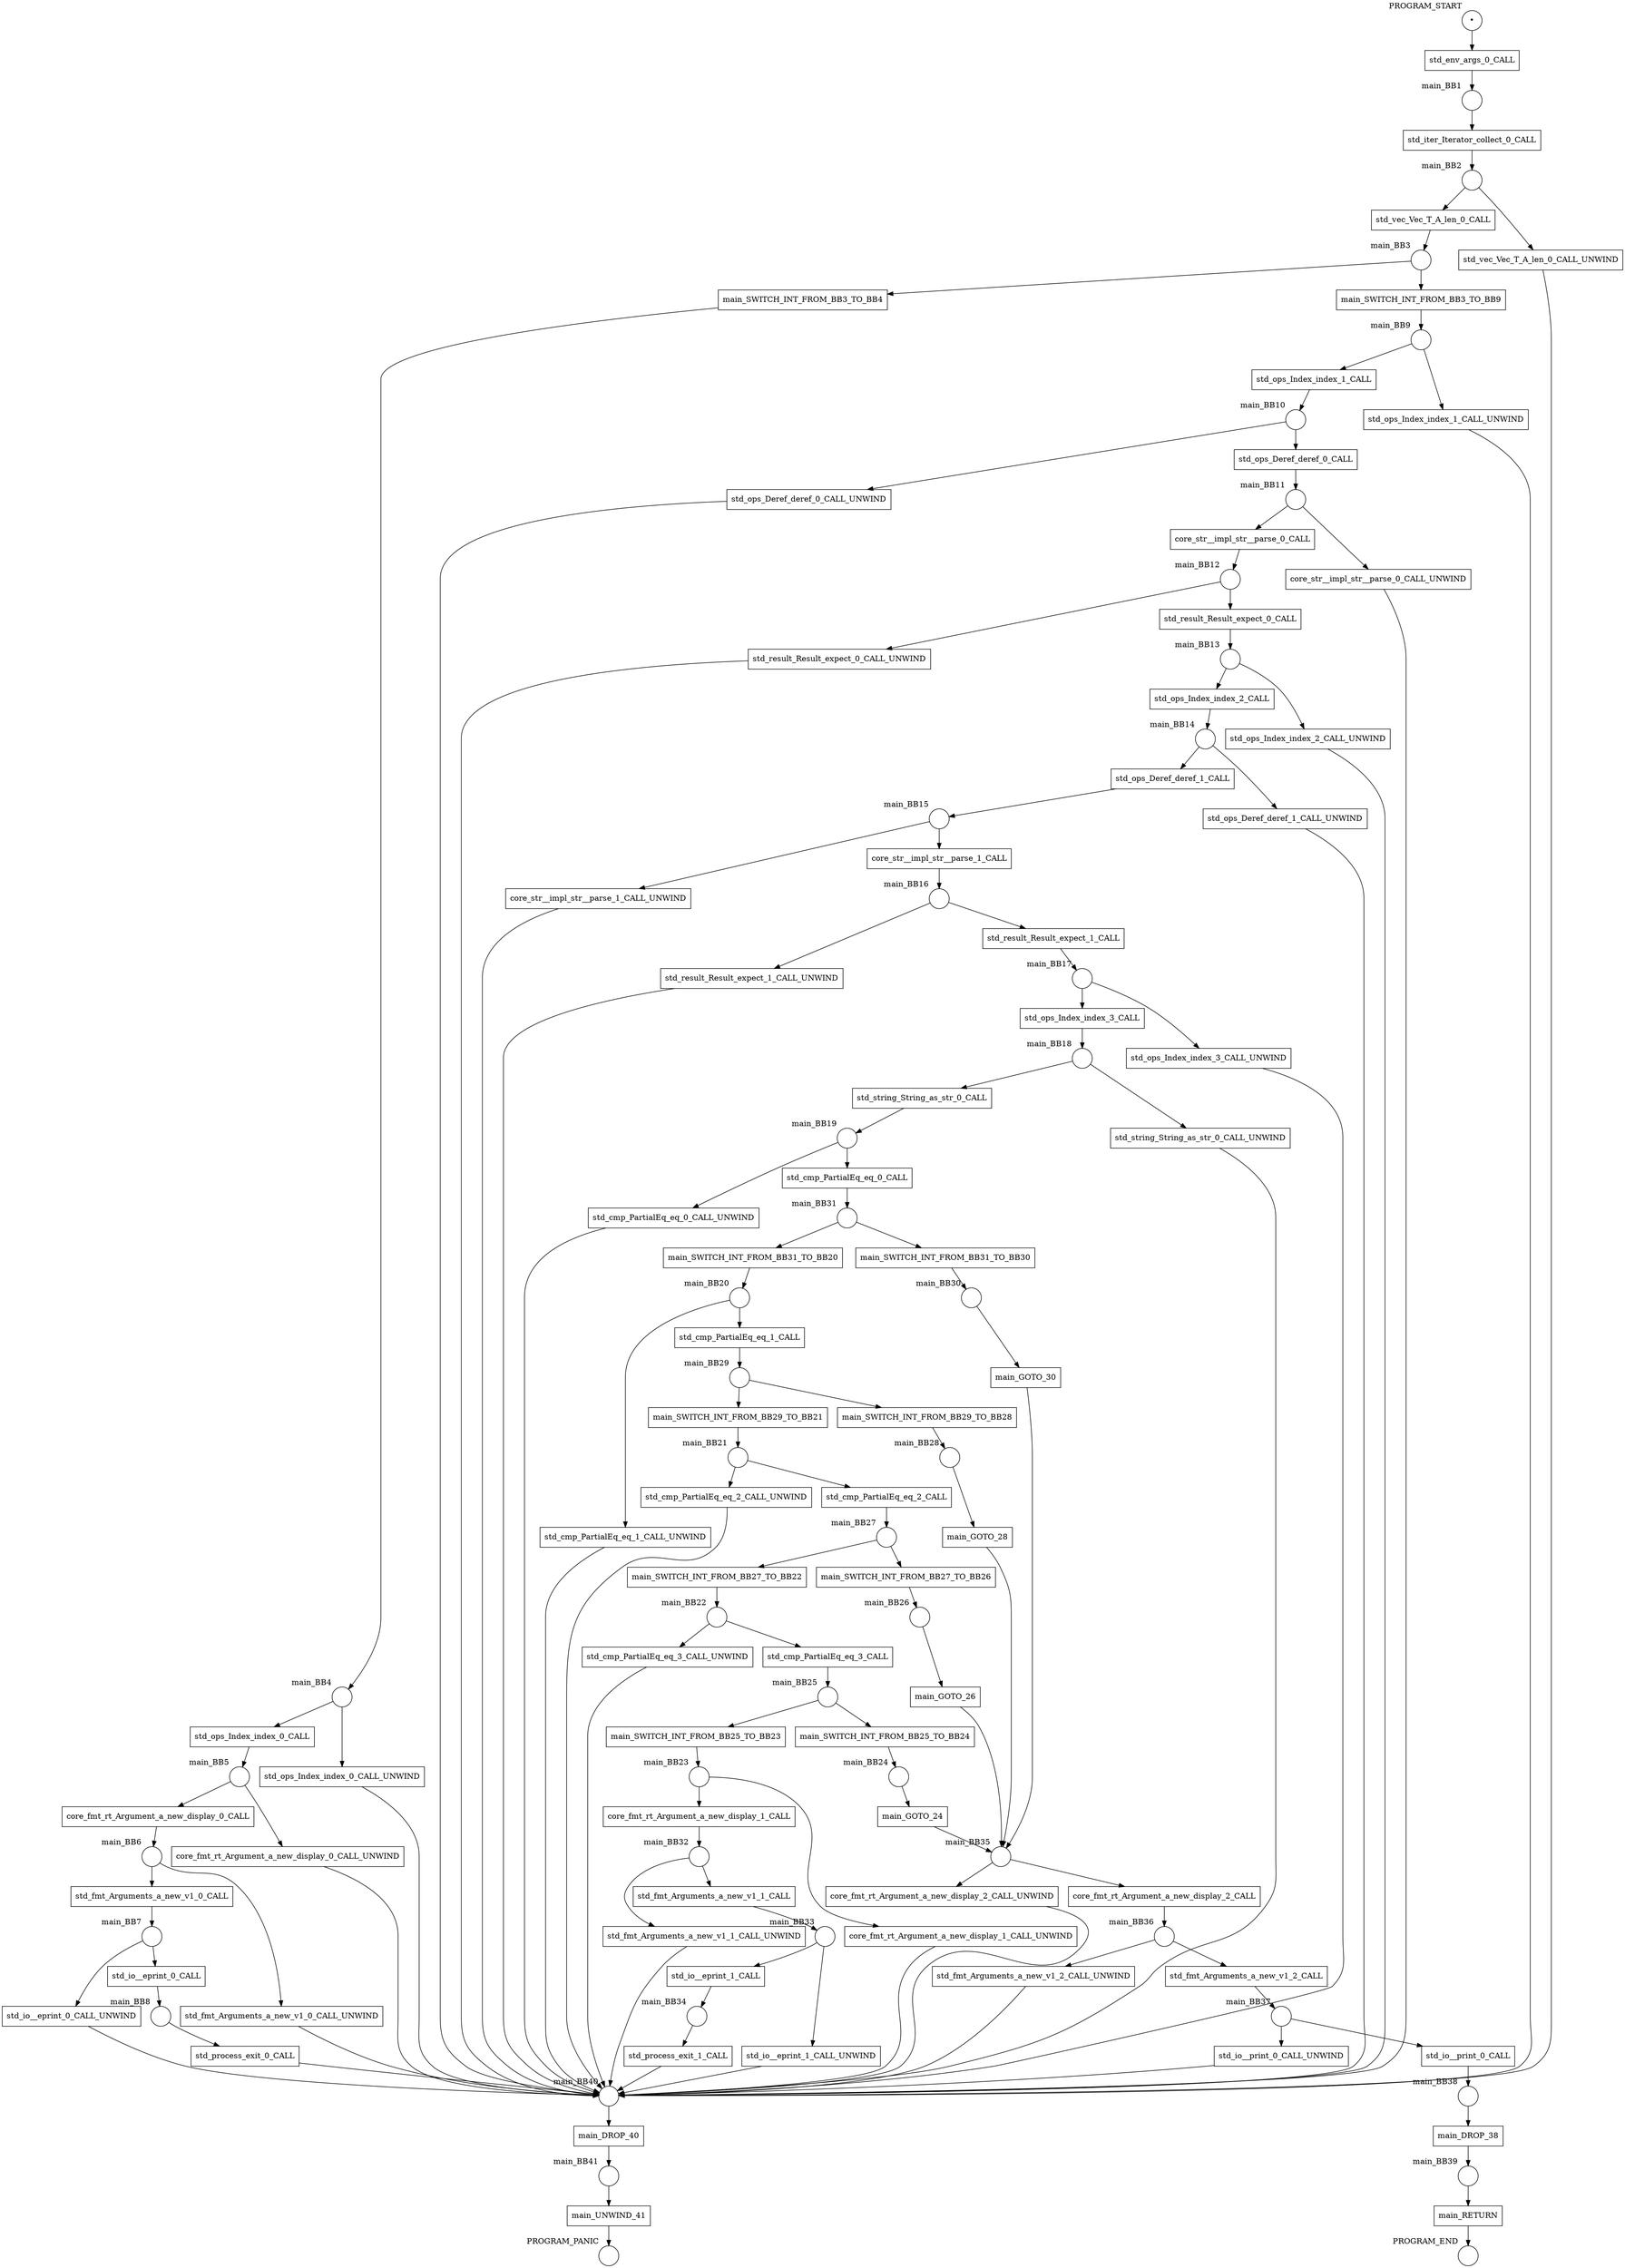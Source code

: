 digraph petrinet {
    PROGRAM_END [shape="circle" xlabel="PROGRAM_END" label=""];
    PROGRAM_PANIC [shape="circle" xlabel="PROGRAM_PANIC" label=""];
    PROGRAM_START [shape="circle" xlabel="PROGRAM_START" label="•"];
    main_BB1 [shape="circle" xlabel="main_BB1" label=""];
    main_BB10 [shape="circle" xlabel="main_BB10" label=""];
    main_BB11 [shape="circle" xlabel="main_BB11" label=""];
    main_BB12 [shape="circle" xlabel="main_BB12" label=""];
    main_BB13 [shape="circle" xlabel="main_BB13" label=""];
    main_BB14 [shape="circle" xlabel="main_BB14" label=""];
    main_BB15 [shape="circle" xlabel="main_BB15" label=""];
    main_BB16 [shape="circle" xlabel="main_BB16" label=""];
    main_BB17 [shape="circle" xlabel="main_BB17" label=""];
    main_BB18 [shape="circle" xlabel="main_BB18" label=""];
    main_BB19 [shape="circle" xlabel="main_BB19" label=""];
    main_BB2 [shape="circle" xlabel="main_BB2" label=""];
    main_BB20 [shape="circle" xlabel="main_BB20" label=""];
    main_BB21 [shape="circle" xlabel="main_BB21" label=""];
    main_BB22 [shape="circle" xlabel="main_BB22" label=""];
    main_BB23 [shape="circle" xlabel="main_BB23" label=""];
    main_BB24 [shape="circle" xlabel="main_BB24" label=""];
    main_BB25 [shape="circle" xlabel="main_BB25" label=""];
    main_BB26 [shape="circle" xlabel="main_BB26" label=""];
    main_BB27 [shape="circle" xlabel="main_BB27" label=""];
    main_BB28 [shape="circle" xlabel="main_BB28" label=""];
    main_BB29 [shape="circle" xlabel="main_BB29" label=""];
    main_BB3 [shape="circle" xlabel="main_BB3" label=""];
    main_BB30 [shape="circle" xlabel="main_BB30" label=""];
    main_BB31 [shape="circle" xlabel="main_BB31" label=""];
    main_BB32 [shape="circle" xlabel="main_BB32" label=""];
    main_BB33 [shape="circle" xlabel="main_BB33" label=""];
    main_BB34 [shape="circle" xlabel="main_BB34" label=""];
    main_BB35 [shape="circle" xlabel="main_BB35" label=""];
    main_BB36 [shape="circle" xlabel="main_BB36" label=""];
    main_BB37 [shape="circle" xlabel="main_BB37" label=""];
    main_BB38 [shape="circle" xlabel="main_BB38" label=""];
    main_BB39 [shape="circle" xlabel="main_BB39" label=""];
    main_BB4 [shape="circle" xlabel="main_BB4" label=""];
    main_BB40 [shape="circle" xlabel="main_BB40" label=""];
    main_BB41 [shape="circle" xlabel="main_BB41" label=""];
    main_BB5 [shape="circle" xlabel="main_BB5" label=""];
    main_BB6 [shape="circle" xlabel="main_BB6" label=""];
    main_BB7 [shape="circle" xlabel="main_BB7" label=""];
    main_BB8 [shape="circle" xlabel="main_BB8" label=""];
    main_BB9 [shape="circle" xlabel="main_BB9" label=""];
    core_fmt_rt_Argument_a_new_display_0_CALL [shape="box" xlabel="" label="core_fmt_rt_Argument_a_new_display_0_CALL"];
    core_fmt_rt_Argument_a_new_display_0_CALL_UNWIND [shape="box" xlabel="" label="core_fmt_rt_Argument_a_new_display_0_CALL_UNWIND"];
    core_fmt_rt_Argument_a_new_display_1_CALL [shape="box" xlabel="" label="core_fmt_rt_Argument_a_new_display_1_CALL"];
    core_fmt_rt_Argument_a_new_display_1_CALL_UNWIND [shape="box" xlabel="" label="core_fmt_rt_Argument_a_new_display_1_CALL_UNWIND"];
    core_fmt_rt_Argument_a_new_display_2_CALL [shape="box" xlabel="" label="core_fmt_rt_Argument_a_new_display_2_CALL"];
    core_fmt_rt_Argument_a_new_display_2_CALL_UNWIND [shape="box" xlabel="" label="core_fmt_rt_Argument_a_new_display_2_CALL_UNWIND"];
    core_str__impl_str__parse_0_CALL [shape="box" xlabel="" label="core_str__impl_str__parse_0_CALL"];
    core_str__impl_str__parse_0_CALL_UNWIND [shape="box" xlabel="" label="core_str__impl_str__parse_0_CALL_UNWIND"];
    core_str__impl_str__parse_1_CALL [shape="box" xlabel="" label="core_str__impl_str__parse_1_CALL"];
    core_str__impl_str__parse_1_CALL_UNWIND [shape="box" xlabel="" label="core_str__impl_str__parse_1_CALL_UNWIND"];
    main_DROP_38 [shape="box" xlabel="" label="main_DROP_38"];
    main_DROP_40 [shape="box" xlabel="" label="main_DROP_40"];
    main_GOTO_24 [shape="box" xlabel="" label="main_GOTO_24"];
    main_GOTO_26 [shape="box" xlabel="" label="main_GOTO_26"];
    main_GOTO_28 [shape="box" xlabel="" label="main_GOTO_28"];
    main_GOTO_30 [shape="box" xlabel="" label="main_GOTO_30"];
    main_RETURN [shape="box" xlabel="" label="main_RETURN"];
    main_SWITCH_INT_FROM_BB25_TO_BB23 [shape="box" xlabel="" label="main_SWITCH_INT_FROM_BB25_TO_BB23"];
    main_SWITCH_INT_FROM_BB25_TO_BB24 [shape="box" xlabel="" label="main_SWITCH_INT_FROM_BB25_TO_BB24"];
    main_SWITCH_INT_FROM_BB27_TO_BB22 [shape="box" xlabel="" label="main_SWITCH_INT_FROM_BB27_TO_BB22"];
    main_SWITCH_INT_FROM_BB27_TO_BB26 [shape="box" xlabel="" label="main_SWITCH_INT_FROM_BB27_TO_BB26"];
    main_SWITCH_INT_FROM_BB29_TO_BB21 [shape="box" xlabel="" label="main_SWITCH_INT_FROM_BB29_TO_BB21"];
    main_SWITCH_INT_FROM_BB29_TO_BB28 [shape="box" xlabel="" label="main_SWITCH_INT_FROM_BB29_TO_BB28"];
    main_SWITCH_INT_FROM_BB31_TO_BB20 [shape="box" xlabel="" label="main_SWITCH_INT_FROM_BB31_TO_BB20"];
    main_SWITCH_INT_FROM_BB31_TO_BB30 [shape="box" xlabel="" label="main_SWITCH_INT_FROM_BB31_TO_BB30"];
    main_SWITCH_INT_FROM_BB3_TO_BB4 [shape="box" xlabel="" label="main_SWITCH_INT_FROM_BB3_TO_BB4"];
    main_SWITCH_INT_FROM_BB3_TO_BB9 [shape="box" xlabel="" label="main_SWITCH_INT_FROM_BB3_TO_BB9"];
    main_UNWIND_41 [shape="box" xlabel="" label="main_UNWIND_41"];
    std_cmp_PartialEq_eq_0_CALL [shape="box" xlabel="" label="std_cmp_PartialEq_eq_0_CALL"];
    std_cmp_PartialEq_eq_0_CALL_UNWIND [shape="box" xlabel="" label="std_cmp_PartialEq_eq_0_CALL_UNWIND"];
    std_cmp_PartialEq_eq_1_CALL [shape="box" xlabel="" label="std_cmp_PartialEq_eq_1_CALL"];
    std_cmp_PartialEq_eq_1_CALL_UNWIND [shape="box" xlabel="" label="std_cmp_PartialEq_eq_1_CALL_UNWIND"];
    std_cmp_PartialEq_eq_2_CALL [shape="box" xlabel="" label="std_cmp_PartialEq_eq_2_CALL"];
    std_cmp_PartialEq_eq_2_CALL_UNWIND [shape="box" xlabel="" label="std_cmp_PartialEq_eq_2_CALL_UNWIND"];
    std_cmp_PartialEq_eq_3_CALL [shape="box" xlabel="" label="std_cmp_PartialEq_eq_3_CALL"];
    std_cmp_PartialEq_eq_3_CALL_UNWIND [shape="box" xlabel="" label="std_cmp_PartialEq_eq_3_CALL_UNWIND"];
    std_env_args_0_CALL [shape="box" xlabel="" label="std_env_args_0_CALL"];
    std_fmt_Arguments_a_new_v1_0_CALL [shape="box" xlabel="" label="std_fmt_Arguments_a_new_v1_0_CALL"];
    std_fmt_Arguments_a_new_v1_0_CALL_UNWIND [shape="box" xlabel="" label="std_fmt_Arguments_a_new_v1_0_CALL_UNWIND"];
    std_fmt_Arguments_a_new_v1_1_CALL [shape="box" xlabel="" label="std_fmt_Arguments_a_new_v1_1_CALL"];
    std_fmt_Arguments_a_new_v1_1_CALL_UNWIND [shape="box" xlabel="" label="std_fmt_Arguments_a_new_v1_1_CALL_UNWIND"];
    std_fmt_Arguments_a_new_v1_2_CALL [shape="box" xlabel="" label="std_fmt_Arguments_a_new_v1_2_CALL"];
    std_fmt_Arguments_a_new_v1_2_CALL_UNWIND [shape="box" xlabel="" label="std_fmt_Arguments_a_new_v1_2_CALL_UNWIND"];
    std_io__eprint_0_CALL [shape="box" xlabel="" label="std_io__eprint_0_CALL"];
    std_io__eprint_0_CALL_UNWIND [shape="box" xlabel="" label="std_io__eprint_0_CALL_UNWIND"];
    std_io__eprint_1_CALL [shape="box" xlabel="" label="std_io__eprint_1_CALL"];
    std_io__eprint_1_CALL_UNWIND [shape="box" xlabel="" label="std_io__eprint_1_CALL_UNWIND"];
    std_io__print_0_CALL [shape="box" xlabel="" label="std_io__print_0_CALL"];
    std_io__print_0_CALL_UNWIND [shape="box" xlabel="" label="std_io__print_0_CALL_UNWIND"];
    std_iter_Iterator_collect_0_CALL [shape="box" xlabel="" label="std_iter_Iterator_collect_0_CALL"];
    std_ops_Deref_deref_0_CALL [shape="box" xlabel="" label="std_ops_Deref_deref_0_CALL"];
    std_ops_Deref_deref_0_CALL_UNWIND [shape="box" xlabel="" label="std_ops_Deref_deref_0_CALL_UNWIND"];
    std_ops_Deref_deref_1_CALL [shape="box" xlabel="" label="std_ops_Deref_deref_1_CALL"];
    std_ops_Deref_deref_1_CALL_UNWIND [shape="box" xlabel="" label="std_ops_Deref_deref_1_CALL_UNWIND"];
    std_ops_Index_index_0_CALL [shape="box" xlabel="" label="std_ops_Index_index_0_CALL"];
    std_ops_Index_index_0_CALL_UNWIND [shape="box" xlabel="" label="std_ops_Index_index_0_CALL_UNWIND"];
    std_ops_Index_index_1_CALL [shape="box" xlabel="" label="std_ops_Index_index_1_CALL"];
    std_ops_Index_index_1_CALL_UNWIND [shape="box" xlabel="" label="std_ops_Index_index_1_CALL_UNWIND"];
    std_ops_Index_index_2_CALL [shape="box" xlabel="" label="std_ops_Index_index_2_CALL"];
    std_ops_Index_index_2_CALL_UNWIND [shape="box" xlabel="" label="std_ops_Index_index_2_CALL_UNWIND"];
    std_ops_Index_index_3_CALL [shape="box" xlabel="" label="std_ops_Index_index_3_CALL"];
    std_ops_Index_index_3_CALL_UNWIND [shape="box" xlabel="" label="std_ops_Index_index_3_CALL_UNWIND"];
    std_process_exit_0_CALL [shape="box" xlabel="" label="std_process_exit_0_CALL"];
    std_process_exit_1_CALL [shape="box" xlabel="" label="std_process_exit_1_CALL"];
    std_result_Result_expect_0_CALL [shape="box" xlabel="" label="std_result_Result_expect_0_CALL"];
    std_result_Result_expect_0_CALL_UNWIND [shape="box" xlabel="" label="std_result_Result_expect_0_CALL_UNWIND"];
    std_result_Result_expect_1_CALL [shape="box" xlabel="" label="std_result_Result_expect_1_CALL"];
    std_result_Result_expect_1_CALL_UNWIND [shape="box" xlabel="" label="std_result_Result_expect_1_CALL_UNWIND"];
    std_string_String_as_str_0_CALL [shape="box" xlabel="" label="std_string_String_as_str_0_CALL"];
    std_string_String_as_str_0_CALL_UNWIND [shape="box" xlabel="" label="std_string_String_as_str_0_CALL_UNWIND"];
    std_vec_Vec_T_A_len_0_CALL [shape="box" xlabel="" label="std_vec_Vec_T_A_len_0_CALL"];
    std_vec_Vec_T_A_len_0_CALL_UNWIND [shape="box" xlabel="" label="std_vec_Vec_T_A_len_0_CALL_UNWIND"];
    PROGRAM_START -> std_env_args_0_CALL;
    main_BB1 -> std_iter_Iterator_collect_0_CALL;
    main_BB10 -> std_ops_Deref_deref_0_CALL;
    main_BB10 -> std_ops_Deref_deref_0_CALL_UNWIND;
    main_BB11 -> core_str__impl_str__parse_0_CALL;
    main_BB11 -> core_str__impl_str__parse_0_CALL_UNWIND;
    main_BB12 -> std_result_Result_expect_0_CALL;
    main_BB12 -> std_result_Result_expect_0_CALL_UNWIND;
    main_BB13 -> std_ops_Index_index_2_CALL;
    main_BB13 -> std_ops_Index_index_2_CALL_UNWIND;
    main_BB14 -> std_ops_Deref_deref_1_CALL;
    main_BB14 -> std_ops_Deref_deref_1_CALL_UNWIND;
    main_BB15 -> core_str__impl_str__parse_1_CALL;
    main_BB15 -> core_str__impl_str__parse_1_CALL_UNWIND;
    main_BB16 -> std_result_Result_expect_1_CALL;
    main_BB16 -> std_result_Result_expect_1_CALL_UNWIND;
    main_BB17 -> std_ops_Index_index_3_CALL;
    main_BB17 -> std_ops_Index_index_3_CALL_UNWIND;
    main_BB18 -> std_string_String_as_str_0_CALL;
    main_BB18 -> std_string_String_as_str_0_CALL_UNWIND;
    main_BB19 -> std_cmp_PartialEq_eq_0_CALL;
    main_BB19 -> std_cmp_PartialEq_eq_0_CALL_UNWIND;
    main_BB2 -> std_vec_Vec_T_A_len_0_CALL;
    main_BB2 -> std_vec_Vec_T_A_len_0_CALL_UNWIND;
    main_BB20 -> std_cmp_PartialEq_eq_1_CALL;
    main_BB20 -> std_cmp_PartialEq_eq_1_CALL_UNWIND;
    main_BB21 -> std_cmp_PartialEq_eq_2_CALL;
    main_BB21 -> std_cmp_PartialEq_eq_2_CALL_UNWIND;
    main_BB22 -> std_cmp_PartialEq_eq_3_CALL;
    main_BB22 -> std_cmp_PartialEq_eq_3_CALL_UNWIND;
    main_BB23 -> core_fmt_rt_Argument_a_new_display_1_CALL;
    main_BB23 -> core_fmt_rt_Argument_a_new_display_1_CALL_UNWIND;
    main_BB24 -> main_GOTO_24;
    main_BB25 -> main_SWITCH_INT_FROM_BB25_TO_BB23;
    main_BB25 -> main_SWITCH_INT_FROM_BB25_TO_BB24;
    main_BB26 -> main_GOTO_26;
    main_BB27 -> main_SWITCH_INT_FROM_BB27_TO_BB22;
    main_BB27 -> main_SWITCH_INT_FROM_BB27_TO_BB26;
    main_BB28 -> main_GOTO_28;
    main_BB29 -> main_SWITCH_INT_FROM_BB29_TO_BB21;
    main_BB29 -> main_SWITCH_INT_FROM_BB29_TO_BB28;
    main_BB3 -> main_SWITCH_INT_FROM_BB3_TO_BB4;
    main_BB3 -> main_SWITCH_INT_FROM_BB3_TO_BB9;
    main_BB30 -> main_GOTO_30;
    main_BB31 -> main_SWITCH_INT_FROM_BB31_TO_BB20;
    main_BB31 -> main_SWITCH_INT_FROM_BB31_TO_BB30;
    main_BB32 -> std_fmt_Arguments_a_new_v1_1_CALL;
    main_BB32 -> std_fmt_Arguments_a_new_v1_1_CALL_UNWIND;
    main_BB33 -> std_io__eprint_1_CALL;
    main_BB33 -> std_io__eprint_1_CALL_UNWIND;
    main_BB34 -> std_process_exit_1_CALL;
    main_BB35 -> core_fmt_rt_Argument_a_new_display_2_CALL;
    main_BB35 -> core_fmt_rt_Argument_a_new_display_2_CALL_UNWIND;
    main_BB36 -> std_fmt_Arguments_a_new_v1_2_CALL;
    main_BB36 -> std_fmt_Arguments_a_new_v1_2_CALL_UNWIND;
    main_BB37 -> std_io__print_0_CALL;
    main_BB37 -> std_io__print_0_CALL_UNWIND;
    main_BB38 -> main_DROP_38;
    main_BB39 -> main_RETURN;
    main_BB4 -> std_ops_Index_index_0_CALL;
    main_BB4 -> std_ops_Index_index_0_CALL_UNWIND;
    main_BB40 -> main_DROP_40;
    main_BB41 -> main_UNWIND_41;
    main_BB5 -> core_fmt_rt_Argument_a_new_display_0_CALL;
    main_BB5 -> core_fmt_rt_Argument_a_new_display_0_CALL_UNWIND;
    main_BB6 -> std_fmt_Arguments_a_new_v1_0_CALL;
    main_BB6 -> std_fmt_Arguments_a_new_v1_0_CALL_UNWIND;
    main_BB7 -> std_io__eprint_0_CALL;
    main_BB7 -> std_io__eprint_0_CALL_UNWIND;
    main_BB8 -> std_process_exit_0_CALL;
    main_BB9 -> std_ops_Index_index_1_CALL;
    main_BB9 -> std_ops_Index_index_1_CALL_UNWIND;
    core_fmt_rt_Argument_a_new_display_0_CALL -> main_BB6;
    core_fmt_rt_Argument_a_new_display_0_CALL_UNWIND -> main_BB40;
    core_fmt_rt_Argument_a_new_display_1_CALL -> main_BB32;
    core_fmt_rt_Argument_a_new_display_1_CALL_UNWIND -> main_BB40;
    core_fmt_rt_Argument_a_new_display_2_CALL -> main_BB36;
    core_fmt_rt_Argument_a_new_display_2_CALL_UNWIND -> main_BB40;
    core_str__impl_str__parse_0_CALL -> main_BB12;
    core_str__impl_str__parse_0_CALL_UNWIND -> main_BB40;
    core_str__impl_str__parse_1_CALL -> main_BB16;
    core_str__impl_str__parse_1_CALL_UNWIND -> main_BB40;
    main_DROP_38 -> main_BB39;
    main_DROP_40 -> main_BB41;
    main_GOTO_24 -> main_BB35;
    main_GOTO_26 -> main_BB35;
    main_GOTO_28 -> main_BB35;
    main_GOTO_30 -> main_BB35;
    main_RETURN -> PROGRAM_END;
    main_SWITCH_INT_FROM_BB25_TO_BB23 -> main_BB23;
    main_SWITCH_INT_FROM_BB25_TO_BB24 -> main_BB24;
    main_SWITCH_INT_FROM_BB27_TO_BB22 -> main_BB22;
    main_SWITCH_INT_FROM_BB27_TO_BB26 -> main_BB26;
    main_SWITCH_INT_FROM_BB29_TO_BB21 -> main_BB21;
    main_SWITCH_INT_FROM_BB29_TO_BB28 -> main_BB28;
    main_SWITCH_INT_FROM_BB31_TO_BB20 -> main_BB20;
    main_SWITCH_INT_FROM_BB31_TO_BB30 -> main_BB30;
    main_SWITCH_INT_FROM_BB3_TO_BB4 -> main_BB4;
    main_SWITCH_INT_FROM_BB3_TO_BB9 -> main_BB9;
    main_UNWIND_41 -> PROGRAM_PANIC;
    std_cmp_PartialEq_eq_0_CALL -> main_BB31;
    std_cmp_PartialEq_eq_0_CALL_UNWIND -> main_BB40;
    std_cmp_PartialEq_eq_1_CALL -> main_BB29;
    std_cmp_PartialEq_eq_1_CALL_UNWIND -> main_BB40;
    std_cmp_PartialEq_eq_2_CALL -> main_BB27;
    std_cmp_PartialEq_eq_2_CALL_UNWIND -> main_BB40;
    std_cmp_PartialEq_eq_3_CALL -> main_BB25;
    std_cmp_PartialEq_eq_3_CALL_UNWIND -> main_BB40;
    std_env_args_0_CALL -> main_BB1;
    std_fmt_Arguments_a_new_v1_0_CALL -> main_BB7;
    std_fmt_Arguments_a_new_v1_0_CALL_UNWIND -> main_BB40;
    std_fmt_Arguments_a_new_v1_1_CALL -> main_BB33;
    std_fmt_Arguments_a_new_v1_1_CALL_UNWIND -> main_BB40;
    std_fmt_Arguments_a_new_v1_2_CALL -> main_BB37;
    std_fmt_Arguments_a_new_v1_2_CALL_UNWIND -> main_BB40;
    std_io__eprint_0_CALL -> main_BB8;
    std_io__eprint_0_CALL_UNWIND -> main_BB40;
    std_io__eprint_1_CALL -> main_BB34;
    std_io__eprint_1_CALL_UNWIND -> main_BB40;
    std_io__print_0_CALL -> main_BB38;
    std_io__print_0_CALL_UNWIND -> main_BB40;
    std_iter_Iterator_collect_0_CALL -> main_BB2;
    std_ops_Deref_deref_0_CALL -> main_BB11;
    std_ops_Deref_deref_0_CALL_UNWIND -> main_BB40;
    std_ops_Deref_deref_1_CALL -> main_BB15;
    std_ops_Deref_deref_1_CALL_UNWIND -> main_BB40;
    std_ops_Index_index_0_CALL -> main_BB5;
    std_ops_Index_index_0_CALL_UNWIND -> main_BB40;
    std_ops_Index_index_1_CALL -> main_BB10;
    std_ops_Index_index_1_CALL_UNWIND -> main_BB40;
    std_ops_Index_index_2_CALL -> main_BB14;
    std_ops_Index_index_2_CALL_UNWIND -> main_BB40;
    std_ops_Index_index_3_CALL -> main_BB18;
    std_ops_Index_index_3_CALL_UNWIND -> main_BB40;
    std_process_exit_0_CALL -> main_BB40;
    std_process_exit_1_CALL -> main_BB40;
    std_result_Result_expect_0_CALL -> main_BB13;
    std_result_Result_expect_0_CALL_UNWIND -> main_BB40;
    std_result_Result_expect_1_CALL -> main_BB17;
    std_result_Result_expect_1_CALL_UNWIND -> main_BB40;
    std_string_String_as_str_0_CALL -> main_BB19;
    std_string_String_as_str_0_CALL_UNWIND -> main_BB40;
    std_vec_Vec_T_A_len_0_CALL -> main_BB3;
    std_vec_Vec_T_A_len_0_CALL_UNWIND -> main_BB40;
}
